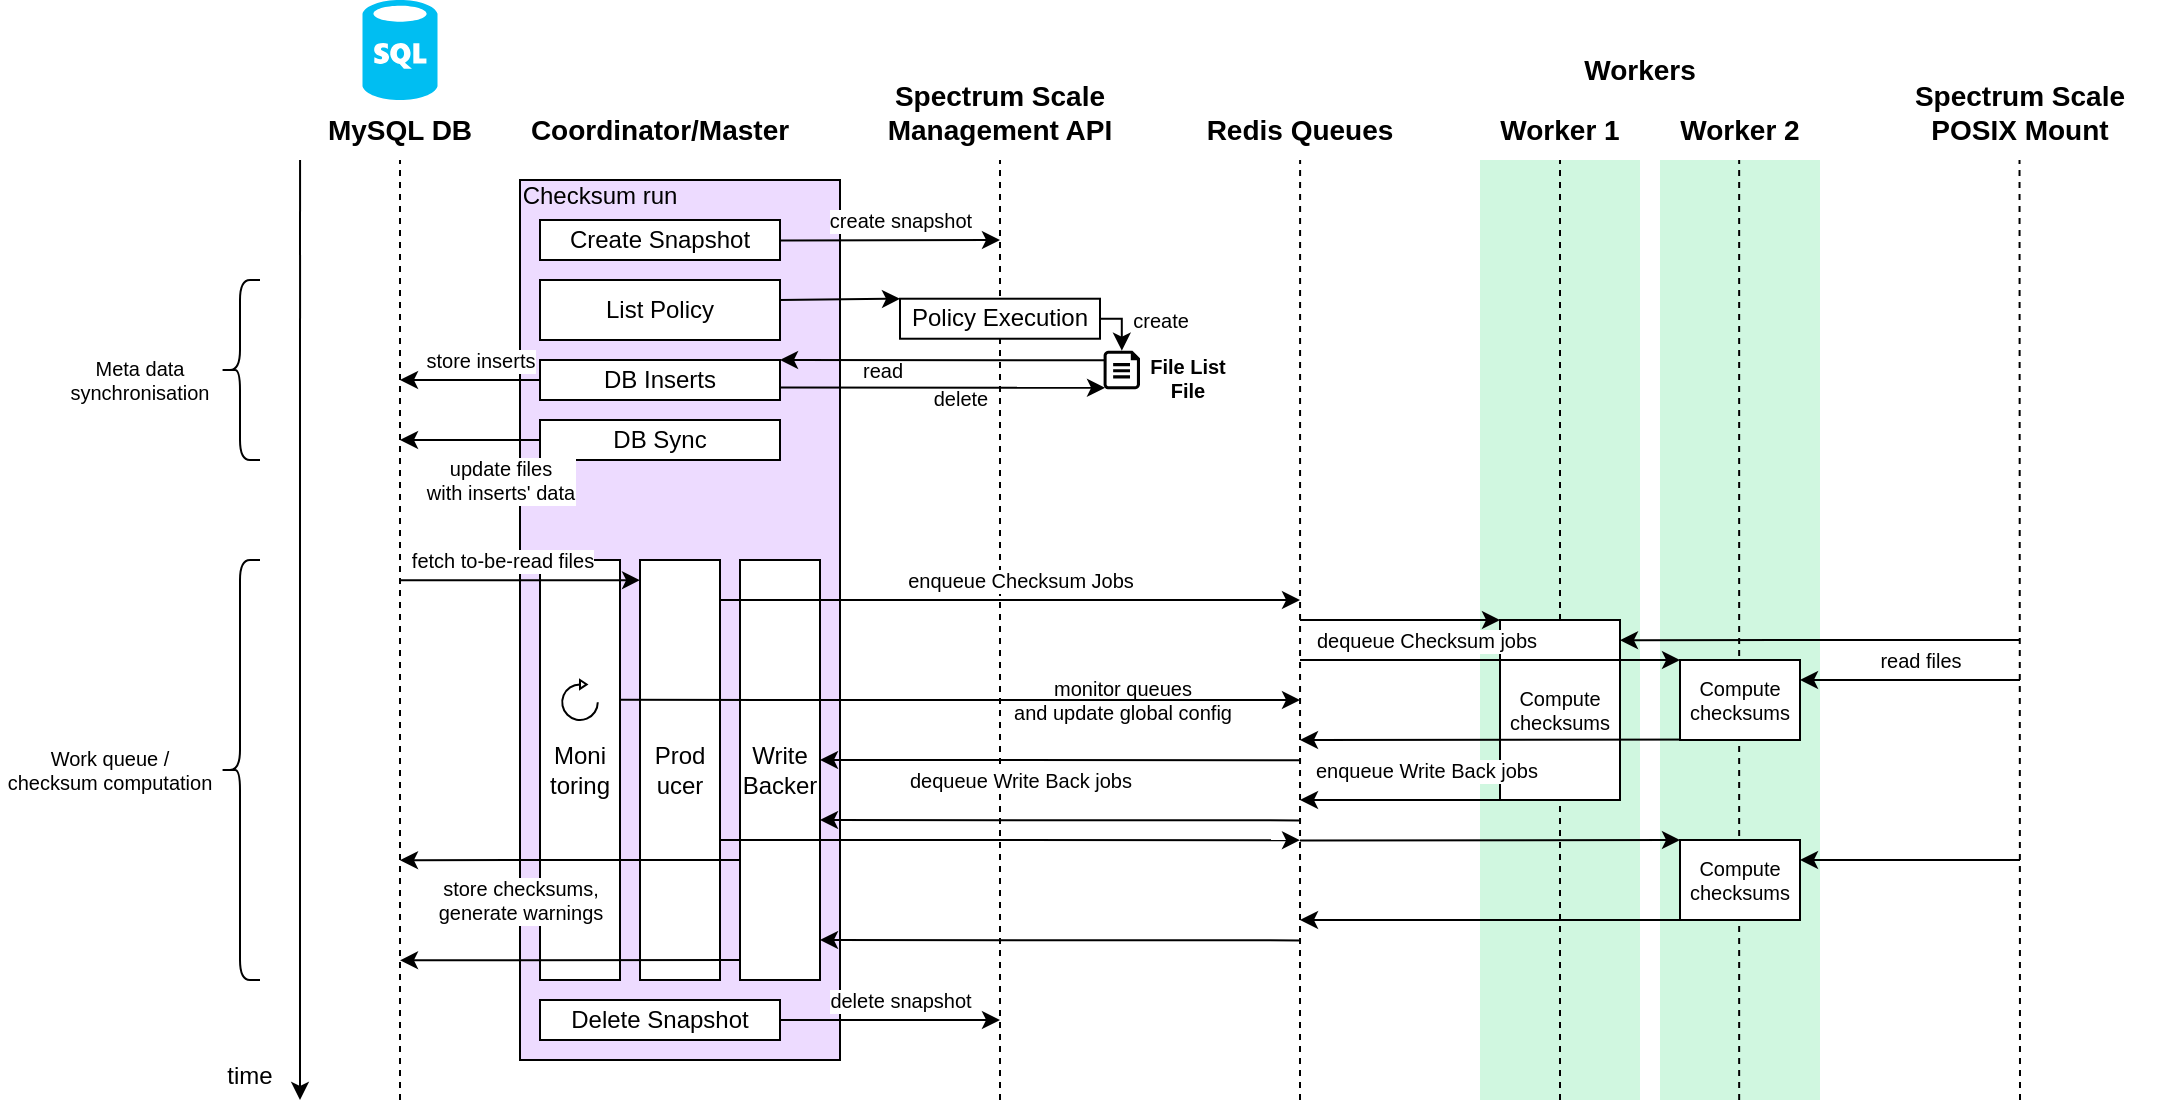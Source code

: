 <mxfile version="20.5.3" type="device" pages="2"><diagram name="Page-1" id="Uq18NqNi04m8GmZF23Nl"><mxGraphModel dx="1247" dy="226" grid="1" gridSize="10" guides="1" tooltips="1" connect="1" arrows="1" fold="1" page="1" pageScale="1" pageWidth="850" pageHeight="1100" math="0" shadow="0"><root><mxCell id="-oHGv89HuM-4jhu9GtgO-0"/><mxCell id="-oHGv89HuM-4jhu9GtgO-1" parent="-oHGv89HuM-4jhu9GtgO-0"/><mxCell id="74S-jUYihIr9xN4_abW4-4" value="" style="endArrow=none;dashed=1;html=1;rounded=0;fontSize=10;jumpSize=6;jumpStyle=none;" edge="1" parent="-oHGv89HuM-4jhu9GtgO-1"><mxGeometry width="50" height="50" relative="1" as="geometry"><mxPoint x="90" y="560" as="sourcePoint"/><mxPoint x="90" y="90" as="targetPoint"/></mxGeometry></mxCell><mxCell id="74S-jUYihIr9xN4_abW4-5" value="" style="endArrow=none;dashed=1;html=1;rounded=0;fontSize=10;jumpSize=6;jumpStyle=none;" edge="1" parent="-oHGv89HuM-4jhu9GtgO-1"><mxGeometry width="50" height="50" relative="1" as="geometry"><mxPoint x="390" y="560" as="sourcePoint"/><mxPoint x="390" y="90" as="targetPoint"/></mxGeometry></mxCell><mxCell id="-oHGv89HuM-4jhu9GtgO-2" value="" style="rounded=0;whiteSpace=wrap;html=1;fontSize=12;fillColor=#D0F7E0;strokeColor=none;" vertex="1" parent="-oHGv89HuM-4jhu9GtgO-1"><mxGeometry x="720" y="90" width="80" height="470" as="geometry"/></mxCell><mxCell id="-oHGv89HuM-4jhu9GtgO-3" value="" style="rounded=0;whiteSpace=wrap;html=1;fontSize=12;fillColor=#D0F7E0;strokeColor=none;" vertex="1" parent="-oHGv89HuM-4jhu9GtgO-1"><mxGeometry x="630" y="90" width="80" height="470" as="geometry"/></mxCell><mxCell id="-oHGv89HuM-4jhu9GtgO-4" value="" style="rounded=0;whiteSpace=wrap;html=1;fontSize=12;fillColor=#EDDBFF;strokeColor=default;" vertex="1" parent="-oHGv89HuM-4jhu9GtgO-1"><mxGeometry x="150" y="100" width="160" height="440" as="geometry"/></mxCell><mxCell id="-oHGv89HuM-4jhu9GtgO-6" value="List Policy" style="rounded=0;whiteSpace=wrap;html=1;" vertex="1" parent="-oHGv89HuM-4jhu9GtgO-1"><mxGeometry x="160" y="150" width="120" height="30" as="geometry"/></mxCell><mxCell id="-oHGv89HuM-4jhu9GtgO-7" value="" style="endArrow=classic;html=1;rounded=0;exitX=0.143;exitY=1;exitDx=0;exitDy=0;exitPerimeter=0;" edge="1" parent="-oHGv89HuM-4jhu9GtgO-1" source="-oHGv89HuM-4jhu9GtgO-20"><mxGeometry width="50" height="50" relative="1" as="geometry"><mxPoint x="40" y="100" as="sourcePoint"/><mxPoint x="40" y="560" as="targetPoint"/></mxGeometry></mxCell><mxCell id="-oHGv89HuM-4jhu9GtgO-8" value="" style="shape=curlyBracket;whiteSpace=wrap;html=1;rounded=1;labelPosition=left;verticalLabelPosition=middle;align=right;verticalAlign=middle;" vertex="1" parent="-oHGv89HuM-4jhu9GtgO-1"><mxGeometry y="150" width="20" height="90" as="geometry"/></mxCell><mxCell id="-oHGv89HuM-4jhu9GtgO-9" value="" style="shape=curlyBracket;whiteSpace=wrap;html=1;rounded=1;labelPosition=left;verticalLabelPosition=middle;align=right;verticalAlign=middle;" vertex="1" parent="-oHGv89HuM-4jhu9GtgO-1"><mxGeometry y="290" width="20" height="210" as="geometry"/></mxCell><mxCell id="-oHGv89HuM-4jhu9GtgO-10" value="DB Inserts" style="rounded=0;whiteSpace=wrap;html=1;" vertex="1" parent="-oHGv89HuM-4jhu9GtgO-1"><mxGeometry x="160" y="190" width="120" height="20" as="geometry"/></mxCell><mxCell id="-oHGv89HuM-4jhu9GtgO-11" value="DB Sync" style="rounded=0;whiteSpace=wrap;html=1;" vertex="1" parent="-oHGv89HuM-4jhu9GtgO-1"><mxGeometry x="160" y="220" width="120" height="20" as="geometry"/></mxCell><mxCell id="-oHGv89HuM-4jhu9GtgO-12" value="Coordinator/Master" style="text;html=1;strokeColor=none;fillColor=none;align=center;verticalAlign=middle;whiteSpace=wrap;rounded=0;fontSize=14;fontStyle=1" vertex="1" parent="-oHGv89HuM-4jhu9GtgO-1"><mxGeometry x="150" y="60" width="140" height="30" as="geometry"/></mxCell><mxCell id="-oHGv89HuM-4jhu9GtgO-13" value="Moni&lt;br&gt;toring" style="rounded=0;whiteSpace=wrap;html=1;" vertex="1" parent="-oHGv89HuM-4jhu9GtgO-1"><mxGeometry x="160" y="290" width="40" height="210" as="geometry"/></mxCell><mxCell id="-oHGv89HuM-4jhu9GtgO-14" value="Prod&lt;br&gt;ucer" style="rounded=0;whiteSpace=wrap;html=1;" vertex="1" parent="-oHGv89HuM-4jhu9GtgO-1"><mxGeometry x="210" y="290" width="40" height="210" as="geometry"/></mxCell><mxCell id="-oHGv89HuM-4jhu9GtgO-15" value="Write Backer" style="rounded=0;whiteSpace=wrap;html=1;" vertex="1" parent="-oHGv89HuM-4jhu9GtgO-1"><mxGeometry x="260" y="290" width="40" height="210" as="geometry"/></mxCell><mxCell id="-oHGv89HuM-4jhu9GtgO-16" value="Spectrum Scale&lt;br&gt;Management API" style="text;html=1;strokeColor=none;fillColor=none;align=center;verticalAlign=middle;whiteSpace=wrap;rounded=0;fontSize=14;fontStyle=1" vertex="1" parent="-oHGv89HuM-4jhu9GtgO-1"><mxGeometry x="320" y="51" width="140" height="30" as="geometry"/></mxCell><mxCell id="-oHGv89HuM-4jhu9GtgO-17" value="Workers" style="text;html=1;strokeColor=none;fillColor=none;align=center;verticalAlign=middle;whiteSpace=wrap;rounded=0;fontSize=14;fontStyle=1" vertex="1" parent="-oHGv89HuM-4jhu9GtgO-1"><mxGeometry x="640" y="30" width="140" height="30" as="geometry"/></mxCell><mxCell id="-oHGv89HuM-4jhu9GtgO-18" value="Create Snapshot" style="rounded=0;whiteSpace=wrap;html=1;" vertex="1" parent="-oHGv89HuM-4jhu9GtgO-1"><mxGeometry x="160" y="120" width="120" height="20" as="geometry"/></mxCell><mxCell id="-oHGv89HuM-4jhu9GtgO-19" value="Delete Snapshot" style="rounded=0;whiteSpace=wrap;html=1;" vertex="1" parent="-oHGv89HuM-4jhu9GtgO-1"><mxGeometry x="160" y="510" width="120" height="20" as="geometry"/></mxCell><mxCell id="-oHGv89HuM-4jhu9GtgO-20" value="MySQL DB" style="text;html=1;strokeColor=none;fillColor=none;align=center;verticalAlign=middle;whiteSpace=wrap;rounded=0;fontSize=14;fontStyle=1" vertex="1" parent="-oHGv89HuM-4jhu9GtgO-1"><mxGeometry x="20" y="60" width="140" height="30" as="geometry"/></mxCell><mxCell id="-oHGv89HuM-4jhu9GtgO-21" value="Redis Queues" style="text;html=1;strokeColor=none;fillColor=none;align=center;verticalAlign=middle;whiteSpace=wrap;rounded=0;fontSize=14;fontStyle=1" vertex="1" parent="-oHGv89HuM-4jhu9GtgO-1"><mxGeometry x="460" y="60" width="160" height="30" as="geometry"/></mxCell><mxCell id="-oHGv89HuM-4jhu9GtgO-22" value="" style="endArrow=classic;html=1;rounded=0;fontSize=14;exitX=1;exitY=0.095;exitDx=0;exitDy=0;exitPerimeter=0;entryX=0;entryY=0.489;entryDx=0;entryDy=0;entryPerimeter=0;" edge="1" parent="-oHGv89HuM-4jhu9GtgO-1" source="-oHGv89HuM-4jhu9GtgO-14"><mxGeometry width="50" height="50" relative="1" as="geometry"><mxPoint x="500" y="340" as="sourcePoint"/><mxPoint x="540" y="310.05" as="targetPoint"/></mxGeometry></mxCell><mxCell id="-oHGv89HuM-4jhu9GtgO-23" value="enqueue Checksum Jobs" style="edgeLabel;html=1;align=center;verticalAlign=middle;resizable=0;points=[];fontSize=10;" vertex="1" connectable="0" parent="-oHGv89HuM-4jhu9GtgO-22"><mxGeometry x="-0.201" y="1" relative="1" as="geometry"><mxPoint x="34" y="-9" as="offset"/></mxGeometry></mxCell><mxCell id="-oHGv89HuM-4jhu9GtgO-25" value="" style="sketch=0;aspect=fixed;pointerEvents=1;shadow=0;dashed=0;html=1;strokeColor=none;labelPosition=center;verticalLabelPosition=bottom;verticalAlign=top;align=center;fillColor=#000000;shape=mxgraph.azure.file;fontSize=14;" vertex="1" parent="-oHGv89HuM-4jhu9GtgO-1"><mxGeometry x="441.8" y="185.32" width="18.2" height="19.36" as="geometry"/></mxCell><mxCell id="-oHGv89HuM-4jhu9GtgO-26" style="edgeStyle=orthogonalEdgeStyle;rounded=0;orthogonalLoop=1;jettySize=auto;html=1;exitX=1;exitY=0.5;exitDx=0;exitDy=0;entryX=0.5;entryY=0;entryDx=0;entryDy=0;entryPerimeter=0;fontSize=12;" edge="1" parent="-oHGv89HuM-4jhu9GtgO-1" source="-oHGv89HuM-4jhu9GtgO-27" target="-oHGv89HuM-4jhu9GtgO-25"><mxGeometry relative="1" as="geometry"/></mxCell><mxCell id="4dQx2lWKAe3tvh-jyNIm-0" value="create" style="edgeLabel;html=1;align=center;verticalAlign=middle;resizable=0;points=[];fontSize=10;" vertex="1" connectable="0" parent="-oHGv89HuM-4jhu9GtgO-26"><mxGeometry x="0.25" relative="1" as="geometry"><mxPoint x="19" y="-6" as="offset"/></mxGeometry></mxCell><mxCell id="-oHGv89HuM-4jhu9GtgO-27" value="Policy Execution" style="rounded=0;whiteSpace=wrap;html=1;" vertex="1" parent="-oHGv89HuM-4jhu9GtgO-1"><mxGeometry x="340" y="159.36" width="100" height="20" as="geometry"/></mxCell><mxCell id="-oHGv89HuM-4jhu9GtgO-28" value="" style="endArrow=classic;html=1;rounded=0;fontSize=12;entryX=1;entryY=0;entryDx=0;entryDy=0;exitX=0.032;exitY=0.247;exitDx=0;exitDy=0;exitPerimeter=0;" edge="1" parent="-oHGv89HuM-4jhu9GtgO-1" source="-oHGv89HuM-4jhu9GtgO-25" target="-oHGv89HuM-4jhu9GtgO-10"><mxGeometry width="50" height="50" relative="1" as="geometry"><mxPoint x="420" y="200" as="sourcePoint"/><mxPoint x="290" y="180" as="targetPoint"/></mxGeometry></mxCell><mxCell id="-oHGv89HuM-4jhu9GtgO-29" value="read" style="edgeLabel;html=1;align=center;verticalAlign=middle;resizable=0;points=[];fontSize=10;labelBackgroundColor=none;" vertex="1" connectable="0" parent="-oHGv89HuM-4jhu9GtgO-28"><mxGeometry x="0.207" relative="1" as="geometry"><mxPoint x="-14" y="5" as="offset"/></mxGeometry></mxCell><mxCell id="-oHGv89HuM-4jhu9GtgO-30" value="" style="endArrow=none;startArrow=classic;html=1;rounded=0;fontSize=12;entryX=0;entryY=0.5;entryDx=0;entryDy=0;endFill=0;" edge="1" parent="-oHGv89HuM-4jhu9GtgO-1" target="-oHGv89HuM-4jhu9GtgO-11"><mxGeometry width="50" height="50" relative="1" as="geometry"><mxPoint x="90" y="230" as="sourcePoint"/><mxPoint x="200" y="200" as="targetPoint"/></mxGeometry></mxCell><mxCell id="kDDxpcLet5qr8lHC7L4L-3" value="update files&lt;br&gt;with inserts' data" style="edgeLabel;html=1;align=center;verticalAlign=middle;resizable=0;points=[];fontSize=10;" vertex="1" connectable="0" parent="-oHGv89HuM-4jhu9GtgO-30"><mxGeometry x="-0.314" relative="1" as="geometry"><mxPoint x="26" y="20" as="offset"/></mxGeometry></mxCell><mxCell id="-oHGv89HuM-4jhu9GtgO-31" value="" style="endArrow=classic;html=1;rounded=0;fontSize=12;exitX=0;exitY=0.5;exitDx=0;exitDy=0;" edge="1" parent="-oHGv89HuM-4jhu9GtgO-1" source="-oHGv89HuM-4jhu9GtgO-10"><mxGeometry width="50" height="50" relative="1" as="geometry"><mxPoint x="80" y="200" as="sourcePoint"/><mxPoint x="90" y="200" as="targetPoint"/></mxGeometry></mxCell><mxCell id="kDDxpcLet5qr8lHC7L4L-2" value="store inserts" style="edgeLabel;html=1;align=center;verticalAlign=middle;resizable=0;points=[];fontSize=10;" vertex="1" connectable="0" parent="-oHGv89HuM-4jhu9GtgO-31"><mxGeometry x="0.191" relative="1" as="geometry"><mxPoint x="11" y="-10" as="offset"/></mxGeometry></mxCell><mxCell id="-oHGv89HuM-4jhu9GtgO-32" value="" style="endArrow=classic;html=1;rounded=0;fontSize=12;exitX=1;exitY=0.333;exitDx=0;exitDy=0;exitPerimeter=0;entryX=0;entryY=0;entryDx=0;entryDy=0;" edge="1" parent="-oHGv89HuM-4jhu9GtgO-1" source="-oHGv89HuM-4jhu9GtgO-6" target="-oHGv89HuM-4jhu9GtgO-27"><mxGeometry width="50" height="50" relative="1" as="geometry"><mxPoint x="300" y="160" as="sourcePoint"/><mxPoint x="340" y="150" as="targetPoint"/></mxGeometry></mxCell><mxCell id="kGtGmWIT-2ByZ6Z1DBCB-0" value="" style="endArrow=none;dashed=1;html=1;rounded=0;fontSize=10;jumpSize=6;jumpStyle=none;entryX=0.5;entryY=0;entryDx=0;entryDy=0;exitX=0.5;exitY=1;exitDx=0;exitDy=0;" edge="1" parent="-oHGv89HuM-4jhu9GtgO-1" source="-oHGv89HuM-4jhu9GtgO-3" target="-oHGv89HuM-4jhu9GtgO-3"><mxGeometry width="50" height="50" relative="1" as="geometry"><mxPoint x="669.58" y="560" as="sourcePoint"/><mxPoint x="669.63" y="90" as="targetPoint"/></mxGeometry></mxCell><mxCell id="-oHGv89HuM-4jhu9GtgO-33" value="Worker 1" style="text;html=1;strokeColor=none;fillColor=none;align=center;verticalAlign=middle;whiteSpace=wrap;rounded=0;fontSize=14;fontStyle=1" vertex="1" parent="-oHGv89HuM-4jhu9GtgO-1"><mxGeometry x="600" y="60" width="140" height="30" as="geometry"/></mxCell><mxCell id="-oHGv89HuM-4jhu9GtgO-34" value="Worker 2" style="text;html=1;strokeColor=none;fillColor=none;align=center;verticalAlign=middle;whiteSpace=wrap;rounded=0;fontSize=14;fontStyle=1" vertex="1" parent="-oHGv89HuM-4jhu9GtgO-1"><mxGeometry x="690" y="60" width="140" height="30" as="geometry"/></mxCell><mxCell id="-oHGv89HuM-4jhu9GtgO-35" value="" style="verticalLabelPosition=bottom;html=1;verticalAlign=top;align=center;strokeColor=none;fillColor=#00BEF2;shape=mxgraph.azure.sql_database;fontSize=12;" vertex="1" parent="-oHGv89HuM-4jhu9GtgO-1"><mxGeometry x="71.25" y="10" width="37.5" height="50" as="geometry"/></mxCell><mxCell id="-oHGv89HuM-4jhu9GtgO-37" value="Compute checksums" style="rounded=0;whiteSpace=wrap;html=1;strokeColor=#000000;strokeWidth=1;fontSize=10;fillColor=#FFFFFF;" vertex="1" parent="-oHGv89HuM-4jhu9GtgO-1"><mxGeometry x="640" y="320" width="60" height="90" as="geometry"/></mxCell><mxCell id="-oHGv89HuM-4jhu9GtgO-38" value="" style="endArrow=classic;html=1;rounded=0;fontSize=12;endFill=1;" edge="1" parent="-oHGv89HuM-4jhu9GtgO-1"><mxGeometry width="50" height="50" relative="1" as="geometry"><mxPoint x="540" y="320" as="sourcePoint"/><mxPoint x="640" y="320" as="targetPoint"/></mxGeometry></mxCell><mxCell id="-oHGv89HuM-4jhu9GtgO-39" value="dequeue Checksum jobs" style="edgeLabel;html=1;align=center;verticalAlign=middle;resizable=0;points=[];fontSize=10;" vertex="1" connectable="0" parent="-oHGv89HuM-4jhu9GtgO-38"><mxGeometry x="-0.302" relative="1" as="geometry"><mxPoint x="28" y="10" as="offset"/></mxGeometry></mxCell><mxCell id="-oHGv89HuM-4jhu9GtgO-40" value="" style="endArrow=classic;html=1;rounded=0;fontSize=12;endFill=1;entryX=0.125;entryY=0.532;entryDx=0;entryDy=0;entryPerimeter=0;" edge="1" parent="-oHGv89HuM-4jhu9GtgO-1" target="-oHGv89HuM-4jhu9GtgO-2"><mxGeometry width="50" height="50" relative="1" as="geometry"><mxPoint x="540" y="340" as="sourcePoint"/><mxPoint x="760" y="340.2" as="targetPoint"/></mxGeometry></mxCell><mxCell id="-oHGv89HuM-4jhu9GtgO-41" value="Spectrum Scale POSIX Mount" style="text;html=1;strokeColor=none;fillColor=none;align=center;verticalAlign=middle;whiteSpace=wrap;rounded=0;fontSize=14;fontStyle=1" vertex="1" parent="-oHGv89HuM-4jhu9GtgO-1"><mxGeometry x="830" y="51" width="140" height="30" as="geometry"/></mxCell><mxCell id="-oHGv89HuM-4jhu9GtgO-42" value="" style="endArrow=classic;html=1;rounded=0;fontSize=12;endFill=1;exitX=0;exitY=0.667;exitDx=0;exitDy=0;exitPerimeter=0;entryX=1;entryY=0.476;entryDx=0;entryDy=0;entryPerimeter=0;" edge="1" parent="-oHGv89HuM-4jhu9GtgO-1" target="-oHGv89HuM-4jhu9GtgO-15"><mxGeometry width="50" height="50" relative="1" as="geometry"><mxPoint x="540" y="390.15" as="sourcePoint"/><mxPoint x="310" y="390" as="targetPoint"/></mxGeometry></mxCell><mxCell id="-oHGv89HuM-4jhu9GtgO-43" value="dequeue Write Back jobs" style="edgeLabel;html=1;align=center;verticalAlign=middle;resizable=0;points=[];fontSize=10;" vertex="1" connectable="0" parent="-oHGv89HuM-4jhu9GtgO-42"><mxGeometry x="0.292" relative="1" as="geometry"><mxPoint x="15" y="10" as="offset"/></mxGeometry></mxCell><mxCell id="-oHGv89HuM-4jhu9GtgO-44" value="" style="endArrow=classic;html=1;rounded=0;fontSize=12;endFill=1;exitX=0;exitY=0.667;exitDx=0;exitDy=0;exitPerimeter=0;entryX=1;entryY=0.476;entryDx=0;entryDy=0;entryPerimeter=0;" edge="1" parent="-oHGv89HuM-4jhu9GtgO-1"><mxGeometry width="50" height="50" relative="1" as="geometry"><mxPoint x="540" y="420.19" as="sourcePoint"/><mxPoint x="300" y="420.0" as="targetPoint"/></mxGeometry></mxCell><mxCell id="-oHGv89HuM-4jhu9GtgO-45" value="" style="endArrow=classic;html=1;rounded=0;fontSize=12;exitX=0;exitY=0.714;exitDx=0;exitDy=0;exitPerimeter=0;entryX=1;entryY=0.778;entryDx=0;entryDy=0;entryPerimeter=0;" edge="1" parent="-oHGv89HuM-4jhu9GtgO-1" source="-oHGv89HuM-4jhu9GtgO-15"><mxGeometry width="50" height="50" relative="1" as="geometry"><mxPoint x="160" y="440" as="sourcePoint"/><mxPoint x="90" y="440.1" as="targetPoint"/></mxGeometry></mxCell><mxCell id="-oHGv89HuM-4jhu9GtgO-46" value="store checksums,&lt;br&gt;generate warnings" style="edgeLabel;html=1;align=center;verticalAlign=middle;resizable=0;points=[];fontSize=10;" vertex="1" connectable="0" parent="-oHGv89HuM-4jhu9GtgO-45"><mxGeometry x="0.557" y="1" relative="1" as="geometry"><mxPoint x="22" y="19" as="offset"/></mxGeometry></mxCell><mxCell id="-oHGv89HuM-4jhu9GtgO-49" value="" style="endArrow=classic;html=1;rounded=0;fontSize=14;exitX=0;exitY=0.644;exitDx=0;exitDy=0;exitPerimeter=0;" edge="1" parent="-oHGv89HuM-4jhu9GtgO-1"><mxGeometry width="50" height="50" relative="1" as="geometry"><mxPoint x="760" y="379.8" as="sourcePoint"/><mxPoint x="540" y="380" as="targetPoint"/></mxGeometry></mxCell><mxCell id="-oHGv89HuM-4jhu9GtgO-50" value="enqueue Write Back jobs" style="edgeLabel;html=1;align=center;verticalAlign=middle;resizable=0;points=[];fontSize=10;" vertex="1" connectable="0" parent="-oHGv89HuM-4jhu9GtgO-49"><mxGeometry x="0.318" y="-1" relative="1" as="geometry"><mxPoint x="-12" y="16" as="offset"/></mxGeometry></mxCell><mxCell id="-oHGv89HuM-4jhu9GtgO-51" value="" style="endArrow=classic;html=1;rounded=0;fontSize=14;" edge="1" parent="-oHGv89HuM-4jhu9GtgO-1"><mxGeometry width="50" height="50" relative="1" as="geometry"><mxPoint x="640" y="410" as="sourcePoint"/><mxPoint x="540" y="410" as="targetPoint"/></mxGeometry></mxCell><mxCell id="-oHGv89HuM-4jhu9GtgO-53" value="" style="endArrow=classic;html=1;rounded=0;fontSize=12;exitX=1;exitY=0.333;exitDx=0;exitDy=0;exitPerimeter=0;entryX=0;entryY=0.6;entryDx=0;entryDy=0;entryPerimeter=0;" edge="1" parent="-oHGv89HuM-4jhu9GtgO-1" source="-oHGv89HuM-4jhu9GtgO-13"><mxGeometry width="50" height="50" relative="1" as="geometry"><mxPoint x="270" y="449.94" as="sourcePoint"/><mxPoint x="540" y="360" as="targetPoint"/></mxGeometry></mxCell><mxCell id="0LAP8nt3lFWO0xlL4MU5-0" value="&lt;span style=&quot;&quot;&gt;monitor queues&lt;/span&gt;&lt;br style=&quot;&quot;&gt;&lt;span style=&quot;&quot;&gt;and update global config&lt;/span&gt;" style="edgeLabel;html=1;align=center;verticalAlign=middle;resizable=0;points=[];fontSize=10;labelBackgroundColor=none;" vertex="1" connectable="0" parent="-oHGv89HuM-4jhu9GtgO-53"><mxGeometry x="0.182" y="-1" relative="1" as="geometry"><mxPoint x="50" y="-1" as="offset"/></mxGeometry></mxCell><mxCell id="-oHGv89HuM-4jhu9GtgO-54" value="" style="shape=image;verticalLabelPosition=bottom;labelBackgroundColor=#ffffff;verticalAlign=top;aspect=fixed;imageAspect=0;image=https://cdn4.iconfinder.com/data/icons/redis-2/1451/Untitled-2-512.png;" vertex="1" parent="-oHGv89HuM-4jhu9GtgO-1"><mxGeometry x="523.75" y="17.5" width="42.5" height="42.5" as="geometry"/></mxCell><mxCell id="kGtGmWIT-2ByZ6Z1DBCB-5" value="" style="endArrow=none;dashed=1;html=1;rounded=0;fontSize=10;jumpSize=6;jumpStyle=none;entryX=0.5;entryY=0;entryDx=0;entryDy=0;exitX=0.5;exitY=1;exitDx=0;exitDy=0;" edge="1" parent="-oHGv89HuM-4jhu9GtgO-1"><mxGeometry width="50" height="50" relative="1" as="geometry"><mxPoint x="759.58" y="560" as="sourcePoint"/><mxPoint x="759.58" y="90" as="targetPoint"/></mxGeometry></mxCell><mxCell id="-oHGv89HuM-4jhu9GtgO-55" value="" style="html=1;verticalLabelPosition=bottom;align=center;labelBackgroundColor=#ffffff;verticalAlign=top;strokeWidth=1;strokeColor=#000000;shadow=0;dashed=0;shape=mxgraph.ios7.icons.reload;fontSize=10;fillColor=none;" vertex="1" parent="-oHGv89HuM-4jhu9GtgO-1"><mxGeometry x="171.11" y="350" width="17.78" height="20" as="geometry"/></mxCell><mxCell id="-oHGv89HuM-4jhu9GtgO-56" value="Compute checksums" style="rounded=0;whiteSpace=wrap;html=1;strokeColor=#000000;strokeWidth=1;fontSize=10;fillColor=#FFFFFF;" vertex="1" parent="-oHGv89HuM-4jhu9GtgO-1"><mxGeometry x="730" y="340" width="60" height="40" as="geometry"/></mxCell><mxCell id="-oHGv89HuM-4jhu9GtgO-57" value="" style="endArrow=none;html=1;rounded=0;fontSize=12;exitX=1;exitY=0.112;exitDx=0;exitDy=0;exitPerimeter=0;startArrow=classic;startFill=1;endFill=0;" edge="1" parent="-oHGv89HuM-4jhu9GtgO-1" source="-oHGv89HuM-4jhu9GtgO-37"><mxGeometry width="50" height="50" relative="1" as="geometry"><mxPoint x="690" y="330" as="sourcePoint"/><mxPoint x="900" y="330" as="targetPoint"/></mxGeometry></mxCell><mxCell id="-oHGv89HuM-4jhu9GtgO-58" value="" style="endArrow=none;html=1;rounded=0;fontSize=12;exitX=1;exitY=0.25;exitDx=0;exitDy=0;startArrow=classic;startFill=1;endFill=0;" edge="1" parent="-oHGv89HuM-4jhu9GtgO-1" source="-oHGv89HuM-4jhu9GtgO-56"><mxGeometry width="50" height="50" relative="1" as="geometry"><mxPoint x="780" y="360" as="sourcePoint"/><mxPoint x="900" y="350" as="targetPoint"/></mxGeometry></mxCell><mxCell id="-oHGv89HuM-4jhu9GtgO-59" value="read files" style="edgeLabel;html=1;align=center;verticalAlign=middle;resizable=0;points=[];fontSize=10;" vertex="1" connectable="0" parent="-oHGv89HuM-4jhu9GtgO-58"><mxGeometry x="-0.153" y="-1" relative="1" as="geometry"><mxPoint x="13" y="-11" as="offset"/></mxGeometry></mxCell><mxCell id="-oHGv89HuM-4jhu9GtgO-60" value="Checksum run" style="text;html=1;strokeColor=none;fillColor=none;align=center;verticalAlign=middle;whiteSpace=wrap;rounded=0;strokeWidth=1;fontSize=12;" vertex="1" parent="-oHGv89HuM-4jhu9GtgO-1"><mxGeometry x="150" y="93" width="80" height="30" as="geometry"/></mxCell><mxCell id="74S-jUYihIr9xN4_abW4-1" value="" style="endArrow=none;dashed=1;html=1;rounded=0;fontSize=10;jumpSize=6;jumpStyle=none;" edge="1" parent="-oHGv89HuM-4jhu9GtgO-1"><mxGeometry width="50" height="50" relative="1" as="geometry"><mxPoint x="900" y="560" as="sourcePoint"/><mxPoint x="899.76" y="90" as="targetPoint"/></mxGeometry></mxCell><mxCell id="74S-jUYihIr9xN4_abW4-3" value="" style="endArrow=none;dashed=1;html=1;rounded=0;fontSize=10;jumpSize=6;jumpStyle=none;" edge="1" parent="-oHGv89HuM-4jhu9GtgO-1"><mxGeometry width="50" height="50" relative="1" as="geometry"><mxPoint x="540" y="560" as="sourcePoint"/><mxPoint x="540.05" y="90" as="targetPoint"/></mxGeometry></mxCell><mxCell id="4dQx2lWKAe3tvh-jyNIm-1" value="" style="endArrow=classic;html=1;rounded=0;fontSize=12;exitX=1;exitY=0.333;exitDx=0;exitDy=0;exitPerimeter=0;" edge="1" parent="-oHGv89HuM-4jhu9GtgO-1"><mxGeometry width="50" height="50" relative="1" as="geometry"><mxPoint x="280" y="130.31" as="sourcePoint"/><mxPoint x="390" y="130" as="targetPoint"/></mxGeometry></mxCell><mxCell id="Ad1-T2r3e3mo0Ybt9GWL-0" value="create snapshot" style="edgeLabel;html=1;align=center;verticalAlign=middle;resizable=0;points=[];fontSize=10;" vertex="1" connectable="0" parent="4dQx2lWKAe3tvh-jyNIm-1"><mxGeometry x="0.291" y="2" relative="1" as="geometry"><mxPoint x="-11" y="-8" as="offset"/></mxGeometry></mxCell><mxCell id="4dQx2lWKAe3tvh-jyNIm-2" value="" style="endArrow=classic;html=1;rounded=0;fontSize=12;exitX=1;exitY=0.5;exitDx=0;exitDy=0;" edge="1" parent="-oHGv89HuM-4jhu9GtgO-1" source="-oHGv89HuM-4jhu9GtgO-19"><mxGeometry width="50" height="50" relative="1" as="geometry"><mxPoint x="330" y="530" as="sourcePoint"/><mxPoint x="390" y="520" as="targetPoint"/></mxGeometry></mxCell><mxCell id="Ad1-T2r3e3mo0Ybt9GWL-1" value="delete snapshot" style="edgeLabel;html=1;align=center;verticalAlign=middle;resizable=0;points=[];fontSize=10;" vertex="1" connectable="0" parent="4dQx2lWKAe3tvh-jyNIm-2"><mxGeometry x="-0.416" y="2" relative="1" as="geometry"><mxPoint x="28" y="-8" as="offset"/></mxGeometry></mxCell><mxCell id="kDDxpcLet5qr8lHC7L4L-0" value="Meta data synchronisation" style="text;html=1;strokeColor=none;fillColor=none;align=center;verticalAlign=middle;whiteSpace=wrap;rounded=0;labelBackgroundColor=none;strokeWidth=1;fontSize=10;" vertex="1" parent="-oHGv89HuM-4jhu9GtgO-1"><mxGeometry x="-80" y="185" width="80" height="30" as="geometry"/></mxCell><mxCell id="kDDxpcLet5qr8lHC7L4L-1" value="Work queue /&lt;br&gt;checksum computation" style="text;html=1;strokeColor=none;fillColor=none;align=center;verticalAlign=middle;whiteSpace=wrap;rounded=0;labelBackgroundColor=none;strokeWidth=1;fontSize=10;" vertex="1" parent="-oHGv89HuM-4jhu9GtgO-1"><mxGeometry x="-110" y="380" width="110" height="30" as="geometry"/></mxCell><mxCell id="kDDxpcLet5qr8lHC7L4L-4" value="Compute checksums" style="rounded=0;whiteSpace=wrap;html=1;strokeColor=#000000;strokeWidth=1;fontSize=10;fillColor=#FFFFFF;" vertex="1" parent="-oHGv89HuM-4jhu9GtgO-1"><mxGeometry x="730" y="430" width="60" height="40" as="geometry"/></mxCell><mxCell id="kDDxpcLet5qr8lHC7L4L-5" value="" style="endArrow=classic;html=1;rounded=0;fontSize=14;exitX=1;exitY=0.095;exitDx=0;exitDy=0;exitPerimeter=0;entryX=0;entryY=0.489;entryDx=0;entryDy=0;entryPerimeter=0;" edge="1" parent="-oHGv89HuM-4jhu9GtgO-1"><mxGeometry width="50" height="50" relative="1" as="geometry"><mxPoint x="250" y="430.0" as="sourcePoint"/><mxPoint x="540" y="430.1" as="targetPoint"/></mxGeometry></mxCell><mxCell id="kDDxpcLet5qr8lHC7L4L-8" value="" style="endArrow=none;html=1;rounded=0;fontSize=12;exitX=1;exitY=0.25;exitDx=0;exitDy=0;startArrow=classic;startFill=1;endFill=0;" edge="1" parent="-oHGv89HuM-4jhu9GtgO-1"><mxGeometry width="50" height="50" relative="1" as="geometry"><mxPoint x="790" y="440" as="sourcePoint"/><mxPoint x="900" y="440" as="targetPoint"/></mxGeometry></mxCell><mxCell id="kDDxpcLet5qr8lHC7L4L-10" value="" style="endArrow=classic;html=1;rounded=0;fontSize=12;endFill=1;entryX=0.125;entryY=0.543;entryDx=0;entryDy=0;entryPerimeter=0;" edge="1" parent="-oHGv89HuM-4jhu9GtgO-1"><mxGeometry width="50" height="50" relative="1" as="geometry"><mxPoint x="540" y="430.22" as="sourcePoint"/><mxPoint x="730" y="430" as="targetPoint"/></mxGeometry></mxCell><mxCell id="kDDxpcLet5qr8lHC7L4L-11" value="" style="endArrow=classic;html=1;rounded=0;fontSize=14;exitX=0;exitY=1;exitDx=0;exitDy=0;" edge="1" parent="-oHGv89HuM-4jhu9GtgO-1" source="kDDxpcLet5qr8lHC7L4L-4"><mxGeometry width="50" height="50" relative="1" as="geometry"><mxPoint x="720" y="470.0" as="sourcePoint"/><mxPoint x="540" y="470" as="targetPoint"/></mxGeometry></mxCell><mxCell id="kDDxpcLet5qr8lHC7L4L-13" value="" style="endArrow=classic;html=1;rounded=0;fontSize=12;endFill=1;exitX=0;exitY=0.667;exitDx=0;exitDy=0;exitPerimeter=0;entryX=1;entryY=0.476;entryDx=0;entryDy=0;entryPerimeter=0;" edge="1" parent="-oHGv89HuM-4jhu9GtgO-1"><mxGeometry width="50" height="50" relative="1" as="geometry"><mxPoint x="540" y="480.19" as="sourcePoint"/><mxPoint x="300" y="480" as="targetPoint"/></mxGeometry></mxCell><mxCell id="kDDxpcLet5qr8lHC7L4L-14" value="" style="endArrow=classic;html=1;rounded=0;fontSize=12;exitX=0;exitY=0.714;exitDx=0;exitDy=0;exitPerimeter=0;entryX=1;entryY=0.778;entryDx=0;entryDy=0;entryPerimeter=0;" edge="1" parent="-oHGv89HuM-4jhu9GtgO-1"><mxGeometry width="50" height="50" relative="1" as="geometry"><mxPoint x="260" y="490.0" as="sourcePoint"/><mxPoint x="90" y="490.16" as="targetPoint"/></mxGeometry></mxCell><mxCell id="kGtGmWIT-2ByZ6Z1DBCB-1" value="File List&lt;br&gt;File" style="text;html=1;strokeColor=none;fillColor=none;align=center;verticalAlign=middle;whiteSpace=wrap;rounded=0;fontSize=10;fontStyle=1" vertex="1" parent="-oHGv89HuM-4jhu9GtgO-1"><mxGeometry x="464" y="182.34" width="40" height="32.66" as="geometry"/></mxCell><mxCell id="kGtGmWIT-2ByZ6Z1DBCB-2" value="" style="endArrow=classic;html=1;rounded=0;fontSize=12;entryX=0.04;entryY=0.96;entryDx=0;entryDy=0;entryPerimeter=0;exitX=0.999;exitY=0.685;exitDx=0;exitDy=0;exitPerimeter=0;" edge="1" parent="-oHGv89HuM-4jhu9GtgO-1" source="-oHGv89HuM-4jhu9GtgO-10" target="-oHGv89HuM-4jhu9GtgO-25"><mxGeometry width="50" height="50" relative="1" as="geometry"><mxPoint x="430" y="204" as="sourcePoint"/><mxPoint x="440" y="210" as="targetPoint"/></mxGeometry></mxCell><mxCell id="kGtGmWIT-2ByZ6Z1DBCB-4" value="delete" style="edgeLabel;html=1;align=center;verticalAlign=middle;resizable=0;points=[];fontSize=10;labelBackgroundColor=none;" vertex="1" connectable="0" parent="kGtGmWIT-2ByZ6Z1DBCB-2"><mxGeometry x="0.098" y="1" relative="1" as="geometry"><mxPoint y="6" as="offset"/></mxGeometry></mxCell><mxCell id="-oHGv89HuM-4jhu9GtgO-47" value="" style="endArrow=classic;html=1;rounded=0;fontSize=12;entryX=0;entryY=0.048;entryDx=0;entryDy=0;entryPerimeter=0;exitX=1;exitY=0.467;exitDx=0;exitDy=0;exitPerimeter=0;" edge="1" parent="-oHGv89HuM-4jhu9GtgO-1" target="-oHGv89HuM-4jhu9GtgO-14"><mxGeometry width="50" height="50" relative="1" as="geometry"><mxPoint x="90" y="300.15" as="sourcePoint"/><mxPoint x="110" y="300" as="targetPoint"/></mxGeometry></mxCell><mxCell id="-oHGv89HuM-4jhu9GtgO-48" value="fetch to-be-read files" style="edgeLabel;html=1;align=center;verticalAlign=middle;resizable=0;points=[];fontSize=10;" vertex="1" connectable="0" parent="-oHGv89HuM-4jhu9GtgO-47"><mxGeometry x="-0.56" relative="1" as="geometry"><mxPoint x="24" y="-10" as="offset"/></mxGeometry></mxCell><mxCell id="Ad1-T2r3e3mo0Ybt9GWL-2" value="time" style="text;html=1;strokeColor=none;fillColor=none;align=center;verticalAlign=middle;whiteSpace=wrap;rounded=0;labelBackgroundColor=none;strokeWidth=1;fontSize=12;" vertex="1" parent="-oHGv89HuM-4jhu9GtgO-1"><mxGeometry x="-10" y="540" width="50" height="15" as="geometry"/></mxCell></root></mxGraphModel></diagram><diagram name="Considerations" id="DnwldLqrUuceheWxlv21"><mxGraphModel dx="3857" dy="2194" grid="1" gridSize="10" guides="1" tooltips="1" connect="1" arrows="1" fold="1" page="1" pageScale="1" pageWidth="850" pageHeight="1100" math="0" shadow="0"><root><mxCell id="af5BiTbSl-96wjOzJDf_-0"/><mxCell id="af5BiTbSl-96wjOzJDf_-1" parent="af5BiTbSl-96wjOzJDf_-0"/><mxCell id="af5BiTbSl-96wjOzJDf_-67" value="Data flow arrow vs response arrow&lt;br&gt;&lt;br&gt;Sometimes a req-rep is shortened to make it easier to understand the critical data passing&lt;br&gt;&lt;br&gt;This is now a response, but the request is not shown.&lt;br&gt;Instead, it shows the arrow shows the flow of relevant data.&lt;br&gt;At the same time, many systems are independent and do not wait for one another. That means most actions are asynchronous.&lt;br&gt;&lt;br&gt;Again, this does not correspond to a sequence diagram where mostly synchronous/blocking function calls are shown." style="text;html=1;strokeColor=none;fillColor=none;align=center;verticalAlign=middle;whiteSpace=wrap;rounded=0;fontSize=10;" vertex="1" parent="af5BiTbSl-96wjOzJDf_-1"><mxGeometry x="80" y="50" width="292" height="170" as="geometry"/></mxCell><mxCell id="af5BiTbSl-96wjOzJDf_-68" value="Data Stores and Services vs Active Components&lt;br&gt;&lt;br&gt;MySQL and Redis are data stores and from this perspective really black boxes. Its internal activities are of no relevance.&lt;br&gt;&lt;br&gt;Instead, the focus is on their API for consumers, such as store data, retrieve data, poll for job. For redis in particular, the poll-then-dequeue semantic is confusing so instead, a push from Redis is visualised.&lt;br&gt;&lt;br&gt;A particularly clear example for a service is the Spectrum Scale Management API: It is always available but used only rarely." style="text;html=1;strokeColor=none;fillColor=none;align=center;verticalAlign=middle;whiteSpace=wrap;rounded=0;strokeWidth=1;fontSize=10;" vertex="1" parent="af5BiTbSl-96wjOzJDf_-1"><mxGeometry x="502" y="50" width="250" height="210" as="geometry"/></mxCell></root></mxGraphModel></diagram></mxfile>